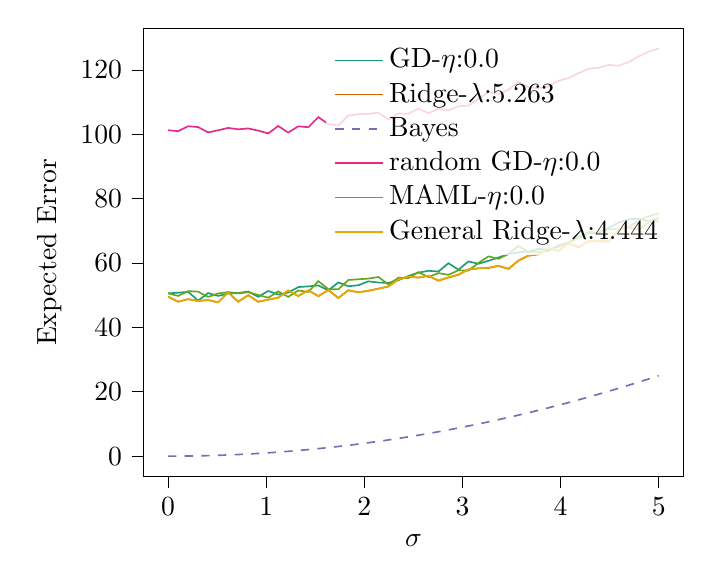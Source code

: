 % This file was created with tikzplotlib v0.10.1.
\begin{tikzpicture}

\definecolor{chocolate217952}{RGB}{217,95,2}
\definecolor{darkcyan27158119}{RGB}{27,158,119}
\definecolor{darkgray176}{RGB}{176,176,176}
\definecolor{deeppink23141138}{RGB}{231,41,138}
\definecolor{lightslategray117112179}{RGB}{117,112,179}
\definecolor{olivedrab10216630}{RGB}{102,166,30}
\definecolor{orange2301712}{RGB}{230,171,2}

\begin{axis}[
legend cell align={left},
legend style={fill opacity=0.8, draw opacity=1, text opacity=1, draw=none},
tick align=outside,
tick pos=left,
x grid style={darkgray176},
xlabel={\(\displaystyle \sigma\)},
xmin=-0.25, xmax=5.25,
xtick style={color=black},
y grid style={darkgray176},
ylabel={Expected Error},
ymin=-6.329, ymax=132.909,
ytick style={color=black}
]
\addplot [semithick, darkcyan27158119]
table {%
0 50.57
0.102 50.767
0.204 51.04
0.306 48.319
0.408 50.642
0.51 49.769
0.612 50.475
0.714 50.656
0.816 51.123
0.918 49.49
1.02 51.302
1.122 50.204
1.224 50.809
1.327 52.513
1.429 52.732
1.531 53.017
1.633 51.496
1.735 53.955
1.837 52.78
1.939 53.082
2.041 54.294
2.143 53.925
2.245 53.811
2.347 54.657
2.449 55.951
2.551 57.005
2.653 57.573
2.755 57.331
2.857 59.922
2.959 57.926
3.061 60.468
3.163 59.765
3.265 60.667
3.367 61.685
3.469 62.76
3.571 63.307
3.673 63.508
3.776 64.388
3.878 64.131
3.98 65.119
4.082 66.379
4.184 67.881
4.286 69.286
4.388 69.31
4.49 70.893
4.592 72.535
4.694 73.586
4.796 73.766
4.898 73.002
5 73.997
};
\addlegendentry{GD-$\eta$:0.0}
\addplot [semithick, chocolate217952]
table {%
0 49.519
0.102 47.982
0.204 48.761
0.306 48.233
0.408 48.484
0.51 47.793
0.612 50.862
0.714 47.992
0.816 49.993
0.918 47.963
1.02 48.609
1.122 49.209
1.224 51.469
1.327 49.732
1.429 51.489
1.531 49.684
1.633 51.608
1.735 49.129
1.837 51.513
1.939 50.873
2.041 51.38
2.143 51.999
2.245 52.701
2.347 54.85
2.449 55.764
2.551 55.451
2.653 55.998
2.755 54.512
2.857 55.494
2.959 56.348
3.061 57.981
3.163 58.313
3.265 58.459
3.367 59.09
3.469 58.158
3.571 60.727
3.673 62.271
3.776 62.693
3.878 64.493
3.98 63.733
4.082 66.092
4.184 64.856
4.286 66.764
4.388 66.699
4.49 66.674
4.592 70.325
4.694 71.018
4.796 70.385
4.898 72.596
5 72.963
};
\addlegendentry{Ridge-$\lambda$:5.263}
\addplot [semithick, lightslategray117112179, dashed]
table {%
0 0
0.102 0.01
0.204 0.042
0.306 0.094
0.408 0.167
0.51 0.26
0.612 0.375
0.714 0.51
0.816 0.666
0.918 0.843
1.02 1.041
1.122 1.26
1.224 1.499
1.327 1.759
1.429 2.04
1.531 2.342
1.633 2.665
1.735 3.009
1.837 3.373
1.939 3.758
2.041 4.164
2.143 4.591
2.245 5.039
2.347 5.507
2.449 5.996
2.551 6.506
2.653 7.037
2.755 7.589
2.857 8.162
2.959 8.755
3.061 9.369
3.163 10.004
3.265 10.66
3.367 11.337
3.469 12.034
3.571 12.752
3.673 13.492
3.776 14.252
3.878 15.032
3.98 15.834
4.082 16.656
4.184 17.499
4.286 18.364
4.388 19.248
4.49 20.154
4.592 21.081
4.694 22.028
4.796 22.996
4.898 23.985
5 24.995
};
\addlegendentry{Bayes}
\addplot [semithick, deeppink23141138]
table {%
0 101.228
0.102 100.941
0.204 102.46
0.306 102.207
0.408 100.551
0.51 101.218
0.612 101.947
0.714 101.512
0.816 101.785
0.918 101.112
1.02 100.227
1.122 102.542
1.224 100.506
1.327 102.441
1.429 102.164
1.531 105.307
1.633 103.096
1.735 102.713
1.837 105.792
1.939 106.18
2.041 106.322
2.143 106.667
2.245 104.546
2.347 106.442
2.449 106.339
2.551 107.953
2.653 106.543
2.755 107.866
2.857 107.386
2.959 108.678
3.061 108.846
3.163 110.981
3.265 113.045
3.367 112.484
3.469 113.797
3.571 116.264
3.673 114.554
3.776 114.316
3.878 114.811
3.98 116.578
4.082 117.44
4.184 118.965
4.286 120.346
4.388 120.645
4.49 121.503
4.592 121.278
4.694 122.379
4.796 124.122
4.898 125.621
5 126.58
};
\addlegendentry{random GD-$\eta$:0.0}
\addplot [semithick, olivedrab10216630]
table {%
0 50.581
0.102 49.764
0.204 51.267
0.306 51.077
0.408 49.465
0.51 50.546
0.612 50.938
0.714 50.571
0.816 50.925
0.918 50.069
1.02 49.218
1.122 51.171
1.224 49.475
1.327 51.465
1.429 50.998
1.531 54.365
1.633 51.85
1.735 51.808
1.837 54.719
1.939 54.928
2.041 55.155
2.143 55.645
2.245 53.33
2.347 55.42
2.449 55.295
2.551 57.144
2.653 55.615
2.755 56.855
2.857 56.32
2.959 57.728
3.061 57.675
3.163 59.989
3.265 62.056
3.367 61.276
3.469 62.81
3.571 65.284
3.673 63.389
3.776 63.504
3.878 63.731
3.98 65.547
4.082 66.394
4.184 68.041
4.286 69.695
4.388 69.372
4.49 70.503
4.592 70.443
4.694 71.319
4.796 73.18
4.898 74.524
5 75.403
};
\addlegendentry{MAML-$\eta$:0.0}
\addplot [semithick, orange2301712]
table {%
0 49.498
0.102 47.962
0.204 48.743
0.306 48.214
0.408 48.464
0.51 47.775
0.612 50.845
0.714 47.977
0.816 49.978
0.918 47.95
1.02 48.597
1.122 49.198
1.224 51.461
1.327 49.726
1.429 51.485
1.531 49.681
1.633 51.609
1.735 49.132
1.837 51.519
1.939 50.882
2.041 51.391
2.143 52.015
2.245 52.72
2.347 54.873
2.449 55.79
2.551 55.481
2.653 56.033
2.755 54.55
2.857 55.537
2.959 56.395
3.061 58.031
3.163 58.372
3.265 58.518
3.367 59.164
3.469 58.234
3.571 60.814
3.673 62.351
3.776 62.785
3.878 64.59
3.98 63.845
4.082 66.204
4.184 64.981
4.286 66.886
4.388 66.831
4.49 66.816
4.592 70.473
4.694 71.166
4.796 70.54
4.898 72.767
5 73.136
};
\addlegendentry{General Ridge-$\lambda$:4.444}
\end{axis}

\end{tikzpicture}
